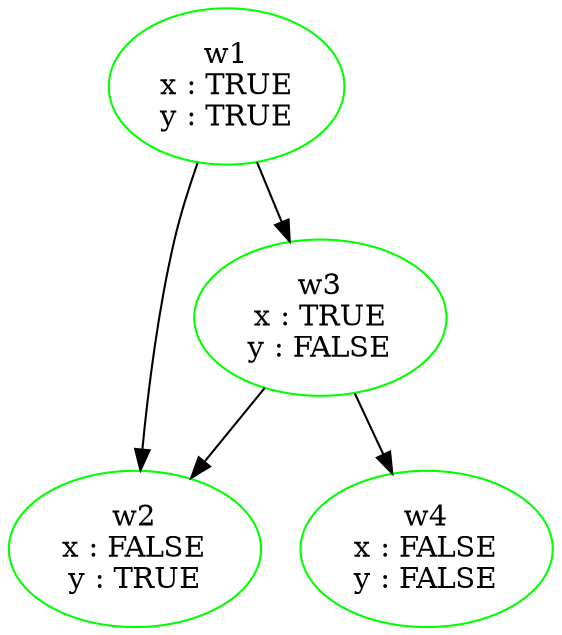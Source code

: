 digraph "Graph" {
	graph [bb="0,0,474.21,105.95"];
	node [color=black,
		label=LABEL
	];
	w1	 [color=green,
		height=1.0417,
		label="w1
x : TRUE
y : TRUE
",
		pos="49.5,37.5",
		width=1.375];
	w2	 [color=green,
		height=1.0417,
		label="w2
x : FALSE
y : TRUE
",
		pos="420.5,37.5",
		width=1.4919];
	w1 -> w2	 [pos="e,106.22,75.157 132.16,223.04 128.53,211.35 124.83,198.22 122.21,186 115.07,152.72 110.24,114.61 107.24,85.464;e,390.02,68.534 77.987,\
68.505 88.958,78.29 102.29,87.879 116.5,93 165.21,110.55 300.55,109.86 349.5,93 361.06,89.019 372.17,82.299 382.04,74.883"];
	w3	 [color=green,
		height=1.0417,
		label="w3
x : TRUE
y : FALSE
",
		pos="170.5,37.5",
		width=1.4919];
	w1 -> w3	 [pos="e,171.82,185.08 157.52,223.11 160.96,213.97 164.7,204.01 168.3,194.46;e,116.69,37.5 99.129,37.5 101.6,37.5 104.07,37.5 106.54,37.5"];
	w3 -> w2	 [pos="e,127.79,71.181 160.6,114.8 152.25,103.7 142.81,91.149 134.04,79.485;e,390.02,68.534 200.98,68.534 212.64,78.321 226.71,87.904 241.5,\
93 286.88,108.63 304.12,108.63 349.5,93 361.06,89.019 372.17,82.299 382.04,74.883"];
	w4	 [color=green,
		height=1.0417,
		label="w4
x : FALSE
y : FALSE
",
		pos="295.5,37.5",
		width=1.4919];
	w3 -> w4	 [pos="e,214.17,74.085 199.17,112.11 202.77,102.97 206.7,93.014 210.47,83.459;e,241.75,37.5 224.21,37.5 226.68,37.5 229.15,37.5 231.61,\
37.5"];
}
